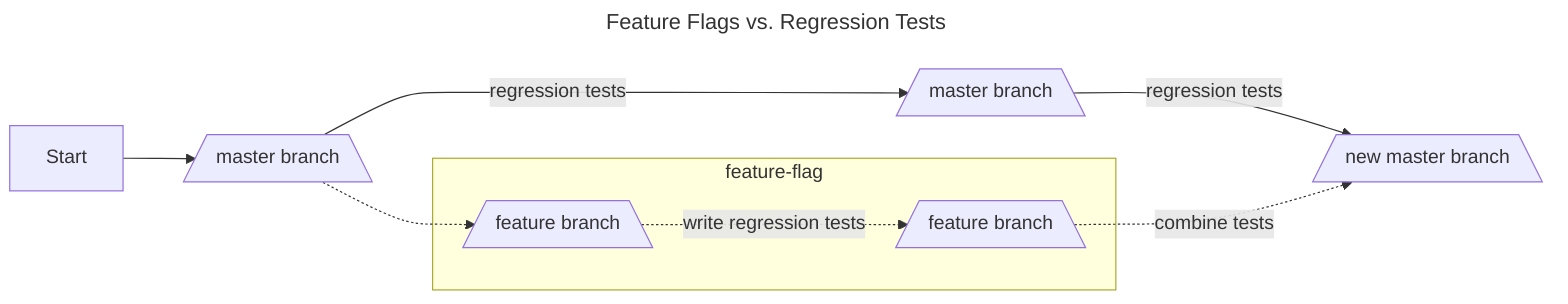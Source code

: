 ---
title: Feature Flags vs. Regression Tests
---
flowchart LR

    Z[Start]-->A[/master branch\]--regression tests-->B[/master branch\]--regression tests-->E[/new master branch\]
    A[/master branch\]-.->C[/feature branch\]
    subgraph feature-flag
    C[/feature branch\]-.write regression tests .->D[/feature branch\]
    D[/feature branch\]
    end feature-flag
    D[/feature branch\]-.combine tests .->E[/new master branch\]
